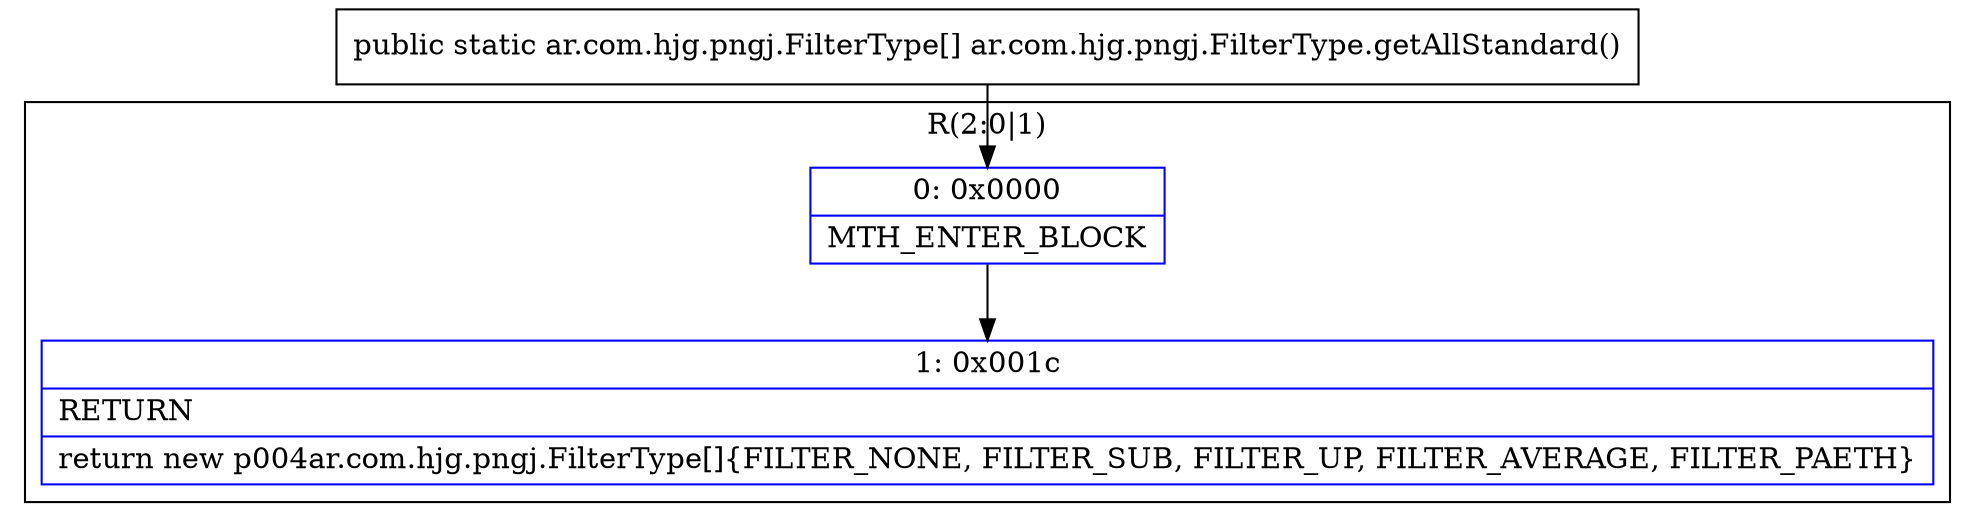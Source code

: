 digraph "CFG forar.com.hjg.pngj.FilterType.getAllStandard()[Lar\/com\/hjg\/pngj\/FilterType;" {
subgraph cluster_Region_597906619 {
label = "R(2:0|1)";
node [shape=record,color=blue];
Node_0 [shape=record,label="{0\:\ 0x0000|MTH_ENTER_BLOCK\l}"];
Node_1 [shape=record,label="{1\:\ 0x001c|RETURN\l|return new p004ar.com.hjg.pngj.FilterType[]\{FILTER_NONE, FILTER_SUB, FILTER_UP, FILTER_AVERAGE, FILTER_PAETH\}\l}"];
}
MethodNode[shape=record,label="{public static ar.com.hjg.pngj.FilterType[] ar.com.hjg.pngj.FilterType.getAllStandard() }"];
MethodNode -> Node_0;
Node_0 -> Node_1;
}

